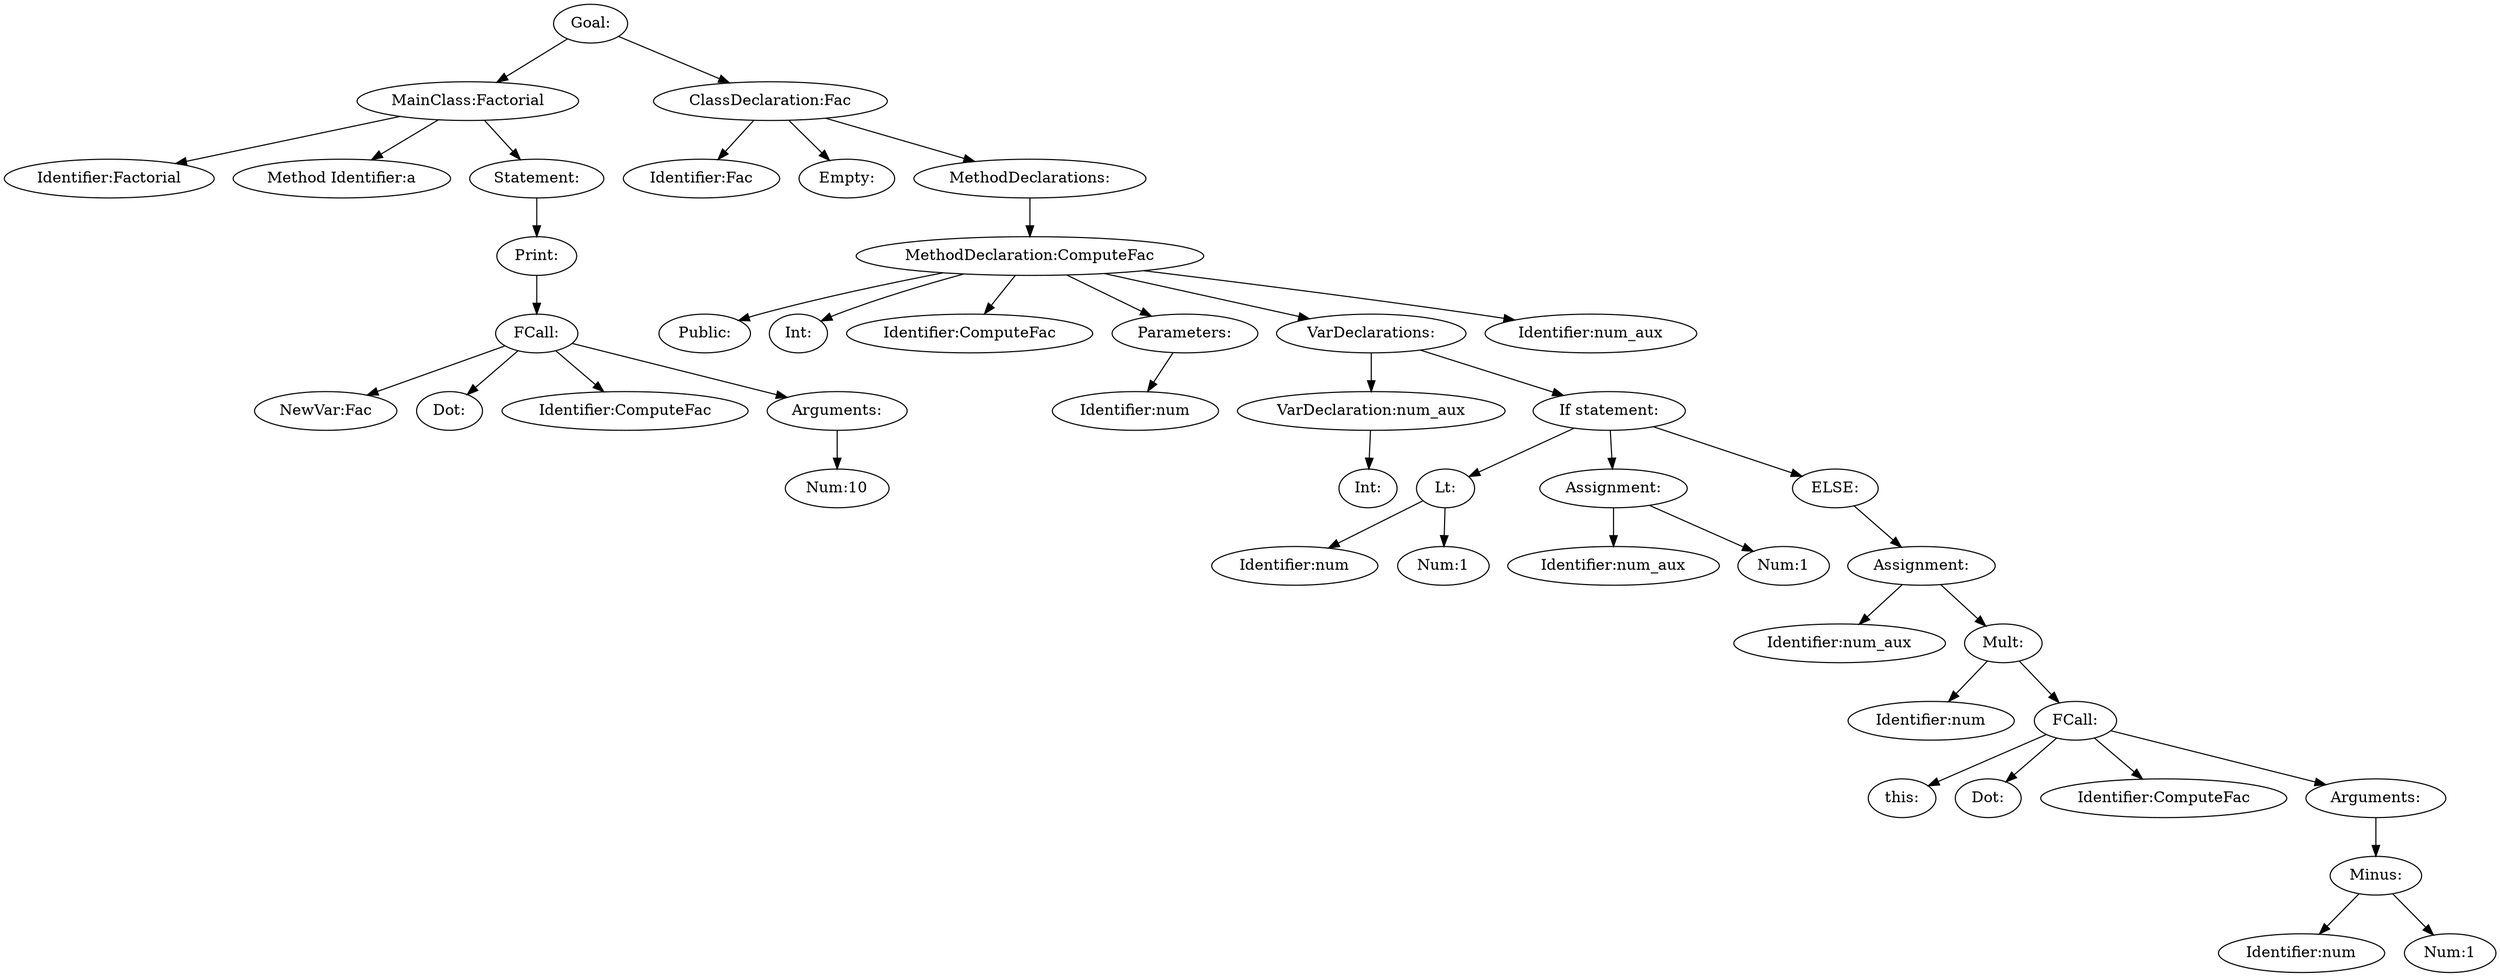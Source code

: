 digraph {
n0 [label="Goal:"];
n1 [label="MainClass:Factorial"];
n2 [label="Identifier:Factorial"];
n1 -> n2
n3 [label="Method Identifier:a"];
n1 -> n3
n4 [label="Statement:"];
n5 [label="Print:"];
n6 [label="FCall:"];
n7 [label="NewVar:Fac"];
n6 -> n7
n8 [label="Dot:"];
n6 -> n8
n9 [label="Identifier:ComputeFac"];
n6 -> n9
n10 [label="Arguments:"];
n11 [label="Num:10"];
n10 -> n11
n6 -> n10
n5 -> n6
n4 -> n5
n1 -> n4
n0 -> n1
n12 [label="ClassDeclaration:Fac"];
n13 [label="Identifier:Fac"];
n12 -> n13
n14 [label="Empty:"];
n12 -> n14
n15 [label="MethodDeclarations:"];
n16 [label="MethodDeclaration:ComputeFac"];
n17 [label="Public:"];
n16 -> n17
n18 [label="Int:"];
n16 -> n18
n19 [label="Identifier:ComputeFac"];
n16 -> n19
n20 [label="Parameters:"];
n21 [label="Identifier:num"];
n20 -> n21
n16 -> n20
n22 [label="VarDeclarations:"];
n23 [label="VarDeclaration:num_aux"];
n24 [label="Int:"];
n23 -> n24
n22 -> n23
n25 [label="If statement:"];
n26 [label="Lt:"];
n27 [label="Identifier:num"];
n26 -> n27
n28 [label="Num:1"];
n26 -> n28
n25 -> n26
n29 [label="Assignment:"];
n30 [label="Identifier:num_aux"];
n29 -> n30
n31 [label="Num:1"];
n29 -> n31
n25 -> n29
n32 [label="ELSE:"];
n33 [label="Assignment:"];
n34 [label="Identifier:num_aux"];
n33 -> n34
n35 [label="Mult:"];
n36 [label="Identifier:num"];
n35 -> n36
n37 [label="FCall:"];
n38 [label="this:"];
n37 -> n38
n39 [label="Dot:"];
n37 -> n39
n40 [label="Identifier:ComputeFac"];
n37 -> n40
n41 [label="Arguments:"];
n42 [label="Minus:"];
n43 [label="Identifier:num"];
n42 -> n43
n44 [label="Num:1"];
n42 -> n44
n41 -> n42
n37 -> n41
n35 -> n37
n33 -> n35
n32 -> n33
n25 -> n32
n22 -> n25
n16 -> n22
n45 [label="Identifier:num_aux"];
n16 -> n45
n15 -> n16
n12 -> n15
n0 -> n12
}
